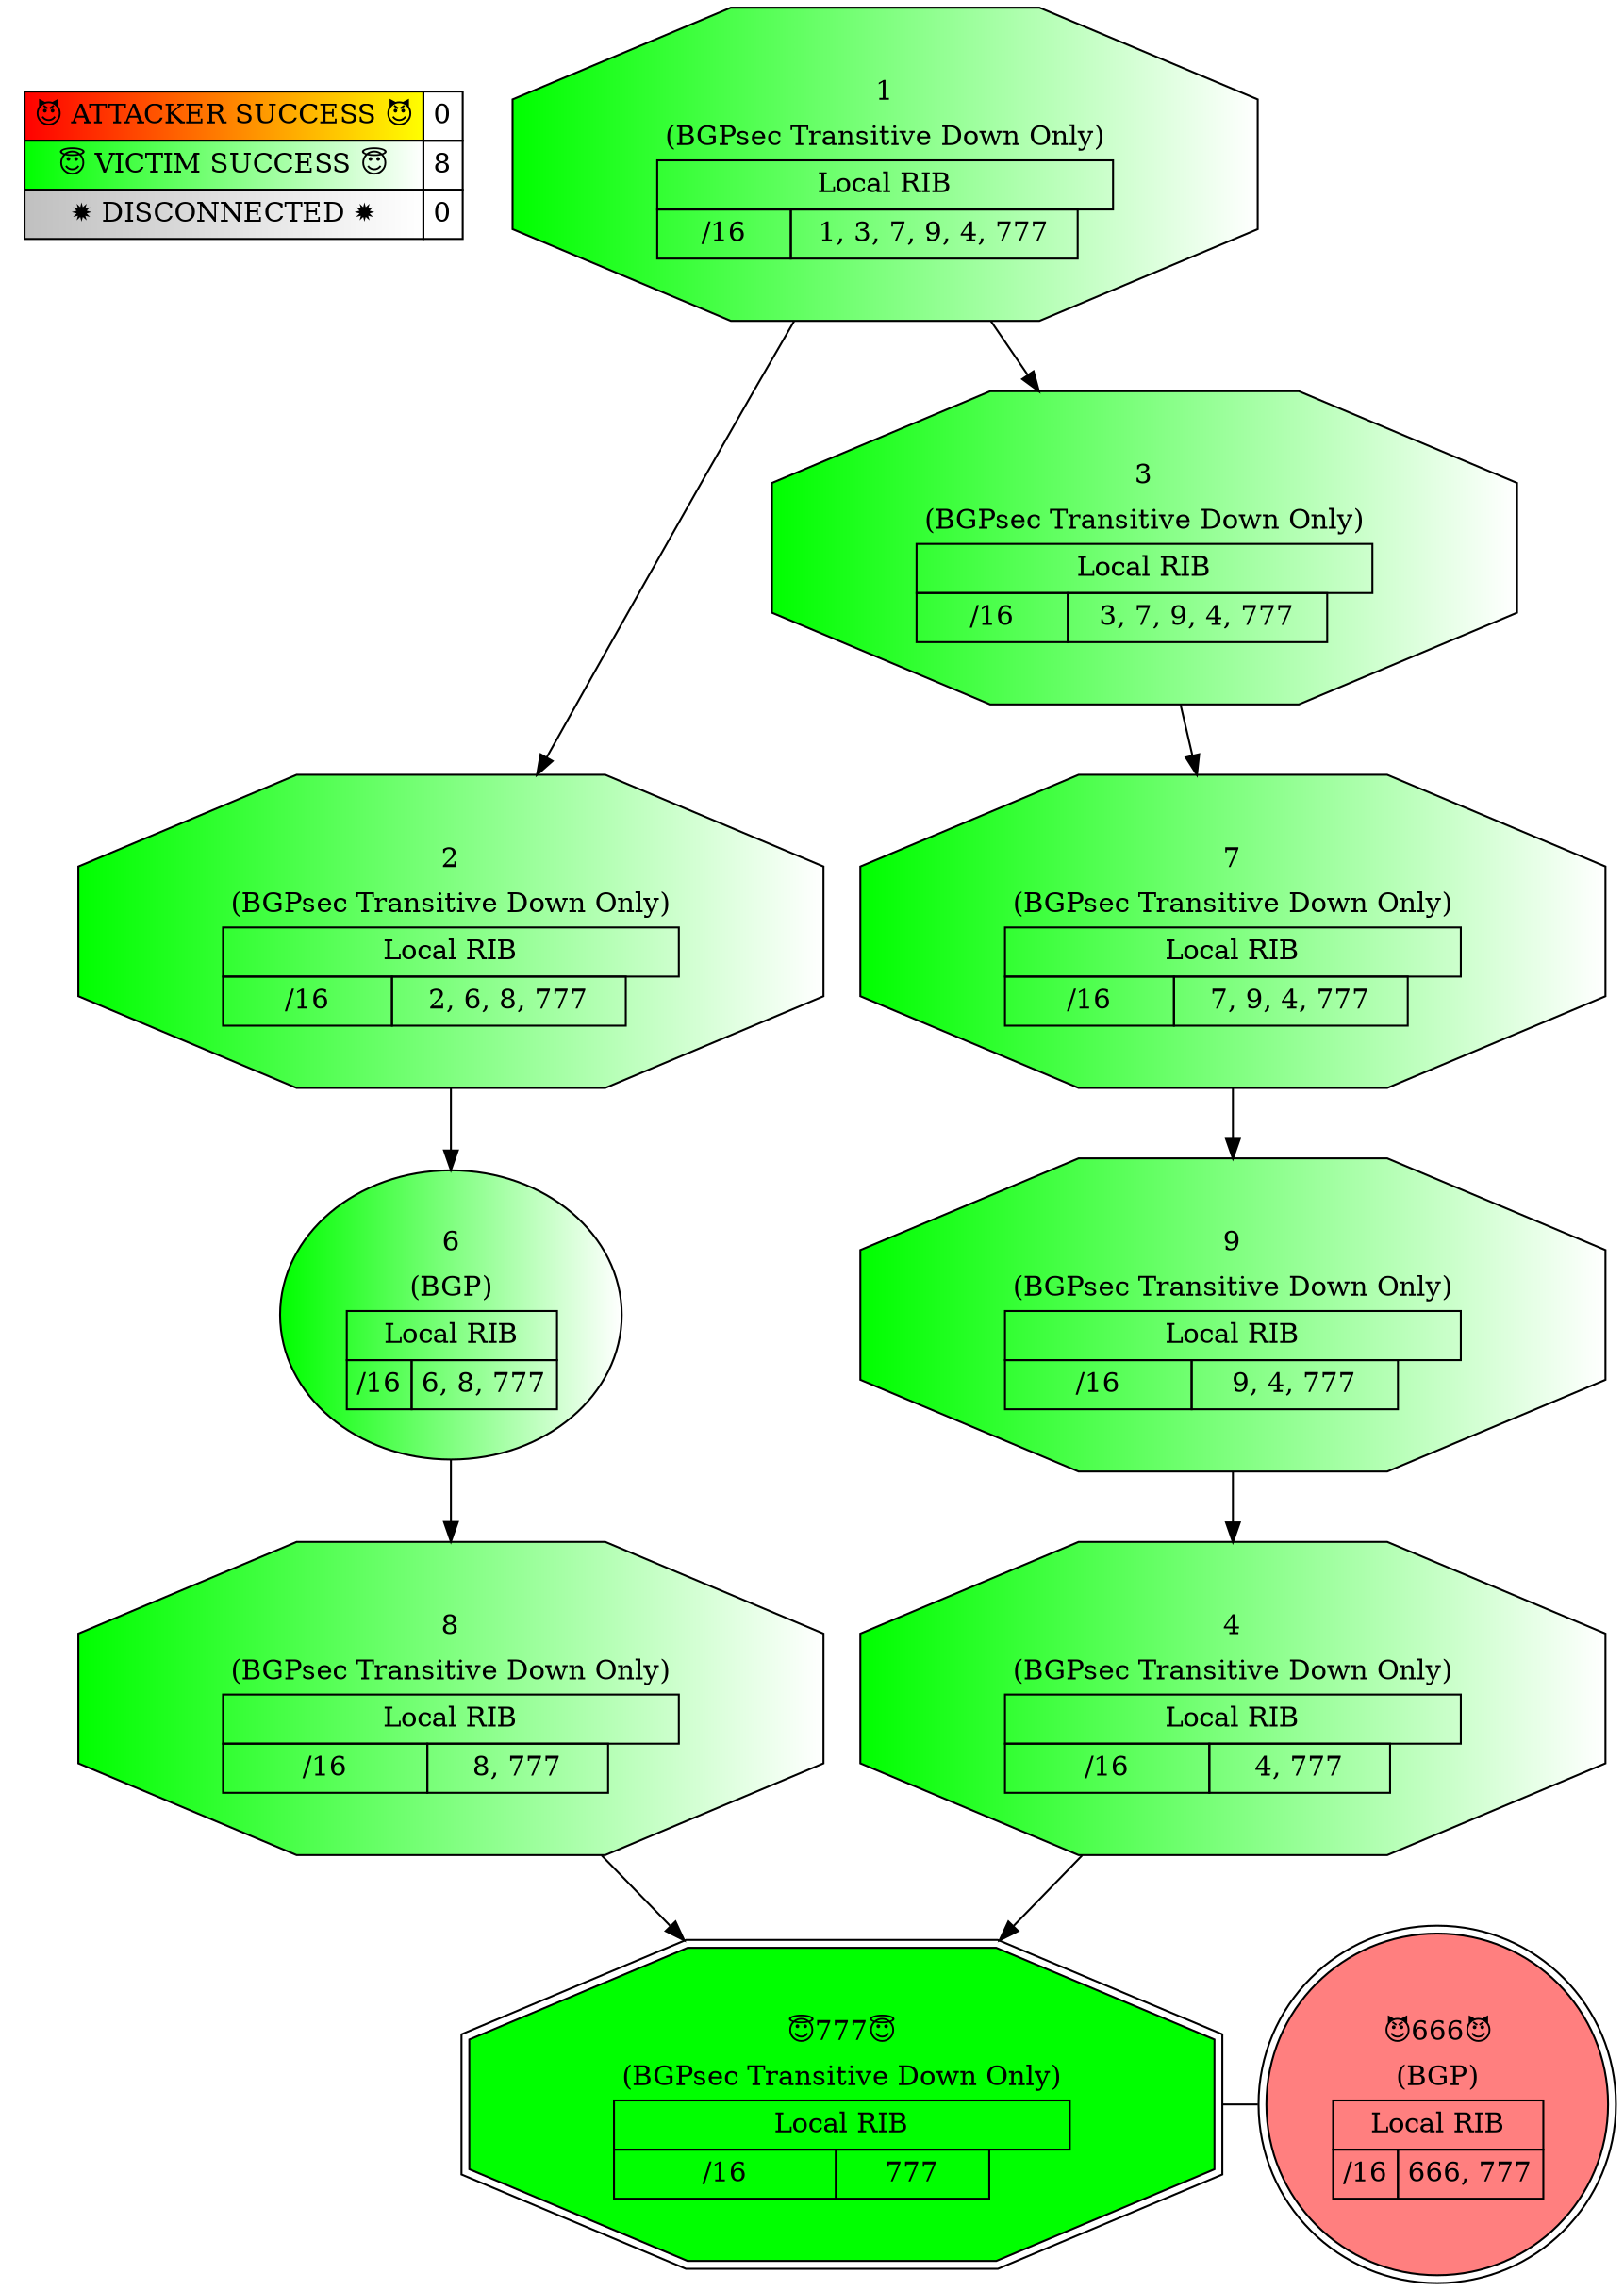 digraph {
	Legend [label=<<TABLE BORDER="0" CELLBORDER="1" CELLSPACING="0" CELLPADDING="4">
                      <TR>
                        <TD BGCOLOR="red:yellow">&#128520; ATTACKER SUCCESS &#128520;</TD>
                        <TD>0</TD>
                      </TR>
                      <TR>
                        <TD BGCOLOR="green:white">&#128519; VICTIM SUCCESS &#128519;</TD>
                        <TD>8</TD>
                      </TR>
                      <TR>
                        <TD BGCOLOR="grey:white">&#10041; DISCONNECTED &#10041;</TD>
                        <TD>0</TD>
                      </TR>
                    </TABLE>> color=black fillcolor=white shape=plaintext style=filled]
	1 [label=<
                    <TABLE BORDER="0" CELLBORDER="1" CELLSPACING="0" CELLPADDING="4">
                      <TR>
                        <TD COLSPAN="3" BORDER="0">1</TD>
                      </TR>
                      <TR>
                        <TD COLSPAN="3" BORDER="0">(BGPsec Transitive Down Only)</TD>
                      </TR><TR>
                    <TD COLSPAN="3">Local RIB</TD>
                  </TR><TR>
                        <TD>/16</TD>
                        <TD>1, 3, 7, 9, 4, 777</TD>
                      </TR></TABLE>> color=black fillcolor="green:white" shape=octagon style=filled]
	2 [label=<
                    <TABLE BORDER="0" CELLBORDER="1" CELLSPACING="0" CELLPADDING="4">
                      <TR>
                        <TD COLSPAN="3" BORDER="0">2</TD>
                      </TR>
                      <TR>
                        <TD COLSPAN="3" BORDER="0">(BGPsec Transitive Down Only)</TD>
                      </TR><TR>
                    <TD COLSPAN="3">Local RIB</TD>
                  </TR><TR>
                        <TD>/16</TD>
                        <TD>2, 6, 8, 777</TD>
                      </TR></TABLE>> color=black fillcolor="green:white" shape=octagon style=filled]
	3 [label=<
                    <TABLE BORDER="0" CELLBORDER="1" CELLSPACING="0" CELLPADDING="4">
                      <TR>
                        <TD COLSPAN="3" BORDER="0">3</TD>
                      </TR>
                      <TR>
                        <TD COLSPAN="3" BORDER="0">(BGPsec Transitive Down Only)</TD>
                      </TR><TR>
                    <TD COLSPAN="3">Local RIB</TD>
                  </TR><TR>
                        <TD>/16</TD>
                        <TD>3, 7, 9, 4, 777</TD>
                      </TR></TABLE>> color=black fillcolor="green:white" shape=octagon style=filled]
	4 [label=<
                    <TABLE BORDER="0" CELLBORDER="1" CELLSPACING="0" CELLPADDING="4">
                      <TR>
                        <TD COLSPAN="3" BORDER="0">4</TD>
                      </TR>
                      <TR>
                        <TD COLSPAN="3" BORDER="0">(BGPsec Transitive Down Only)</TD>
                      </TR><TR>
                    <TD COLSPAN="3">Local RIB</TD>
                  </TR><TR>
                        <TD>/16</TD>
                        <TD>4, 777</TD>
                      </TR></TABLE>> color=black fillcolor="green:white" shape=octagon style=filled]
	6 [label=<
                    <TABLE BORDER="0" CELLBORDER="1" CELLSPACING="0" CELLPADDING="4">
                      <TR>
                        <TD COLSPAN="3" BORDER="0">6</TD>
                      </TR>
                      <TR>
                        <TD COLSPAN="3" BORDER="0">(BGP)</TD>
                      </TR><TR>
                    <TD COLSPAN="3">Local RIB</TD>
                  </TR><TR>
                        <TD>/16</TD>
                        <TD>6, 8, 777</TD>
                      </TR></TABLE>> color=black fillcolor="green:white" style=filled]
	7 [label=<
                    <TABLE BORDER="0" CELLBORDER="1" CELLSPACING="0" CELLPADDING="4">
                      <TR>
                        <TD COLSPAN="3" BORDER="0">7</TD>
                      </TR>
                      <TR>
                        <TD COLSPAN="3" BORDER="0">(BGPsec Transitive Down Only)</TD>
                      </TR><TR>
                    <TD COLSPAN="3">Local RIB</TD>
                  </TR><TR>
                        <TD>/16</TD>
                        <TD>7, 9, 4, 777</TD>
                      </TR></TABLE>> color=black fillcolor="green:white" shape=octagon style=filled]
	8 [label=<
                    <TABLE BORDER="0" CELLBORDER="1" CELLSPACING="0" CELLPADDING="4">
                      <TR>
                        <TD COLSPAN="3" BORDER="0">8</TD>
                      </TR>
                      <TR>
                        <TD COLSPAN="3" BORDER="0">(BGPsec Transitive Down Only)</TD>
                      </TR><TR>
                    <TD COLSPAN="3">Local RIB</TD>
                  </TR><TR>
                        <TD>/16</TD>
                        <TD>8, 777</TD>
                      </TR></TABLE>> color=black fillcolor="green:white" shape=octagon style=filled]
	9 [label=<
                    <TABLE BORDER="0" CELLBORDER="1" CELLSPACING="0" CELLPADDING="4">
                      <TR>
                        <TD COLSPAN="3" BORDER="0">9</TD>
                      </TR>
                      <TR>
                        <TD COLSPAN="3" BORDER="0">(BGPsec Transitive Down Only)</TD>
                      </TR><TR>
                    <TD COLSPAN="3">Local RIB</TD>
                  </TR><TR>
                        <TD>/16</TD>
                        <TD>9, 4, 777</TD>
                      </TR></TABLE>> color=black fillcolor="green:white" shape=octagon style=filled]
	666 [label=<
                    <TABLE BORDER="0" CELLBORDER="1" CELLSPACING="0" CELLPADDING="4">
                      <TR>
                        <TD COLSPAN="3" BORDER="0">&#128520;666&#128520;</TD>
                      </TR>
                      <TR>
                        <TD COLSPAN="3" BORDER="0">(BGP)</TD>
                      </TR><TR>
                    <TD COLSPAN="3">Local RIB</TD>
                  </TR><TR>
                        <TD>/16</TD>
                        <TD>666, 777</TD>
                      </TR></TABLE>> color=black fillcolor="#FF7F7F" shape=doublecircle style=filled]
	777 [label=<
                    <TABLE BORDER="0" CELLBORDER="1" CELLSPACING="0" CELLPADDING="4">
                      <TR>
                        <TD COLSPAN="3" BORDER="0">&#128519;777&#128519;</TD>
                      </TR>
                      <TR>
                        <TD COLSPAN="3" BORDER="0">(BGPsec Transitive Down Only)</TD>
                      </TR><TR>
                    <TD COLSPAN="3">Local RIB</TD>
                  </TR><TR>
                        <TD>/16</TD>
                        <TD>777</TD>
                      </TR></TABLE>> color=black fillcolor=green shape=doubleoctagon style=filled]
	1 -> 2
	1 -> 3
	2 -> 6
	3 -> 7
	4 -> 777
	6 -> 8
	7 -> 9
	8 -> 777
	9 -> 4
	777 -> 666 [dir=none]
	subgraph Propagation_rank_0 {
		rank=same
		666
		777
	}
	subgraph Propagation_rank_1 {
		rank=same
		4
		8
	}
	subgraph Propagation_rank_2 {
		rank=same
		6
		9
	}
	subgraph Propagation_rank_3 {
		rank=same
		2
		7
	}
	subgraph Propagation_rank_4 {
		rank=same
		3
	}
	subgraph Propagation_rank_5 {
		rank=same
		1
	}
}
